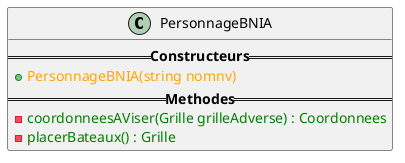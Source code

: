 @startuml
class PersonnageBNIA{
    ==<b>Constructeurs</b>==
        +<color:orange>PersonnageBNIA(string nomnv)</color>
    ==<b>Methodes</b>==
        -<color:green>coordonneesAViser(Grille grilleAdverse) : Coordonnees</color>
        -<color:green>placerBateaux() : Grille</color>
}
@enduml
'ee67ef4e9373b8f955c5a7a1ecc051d3  src/PersonnageBNIA.hpp
'ba25625b834ba44f08fee71ccc5d0ff5  src/PersonnageBNIA.cpp
